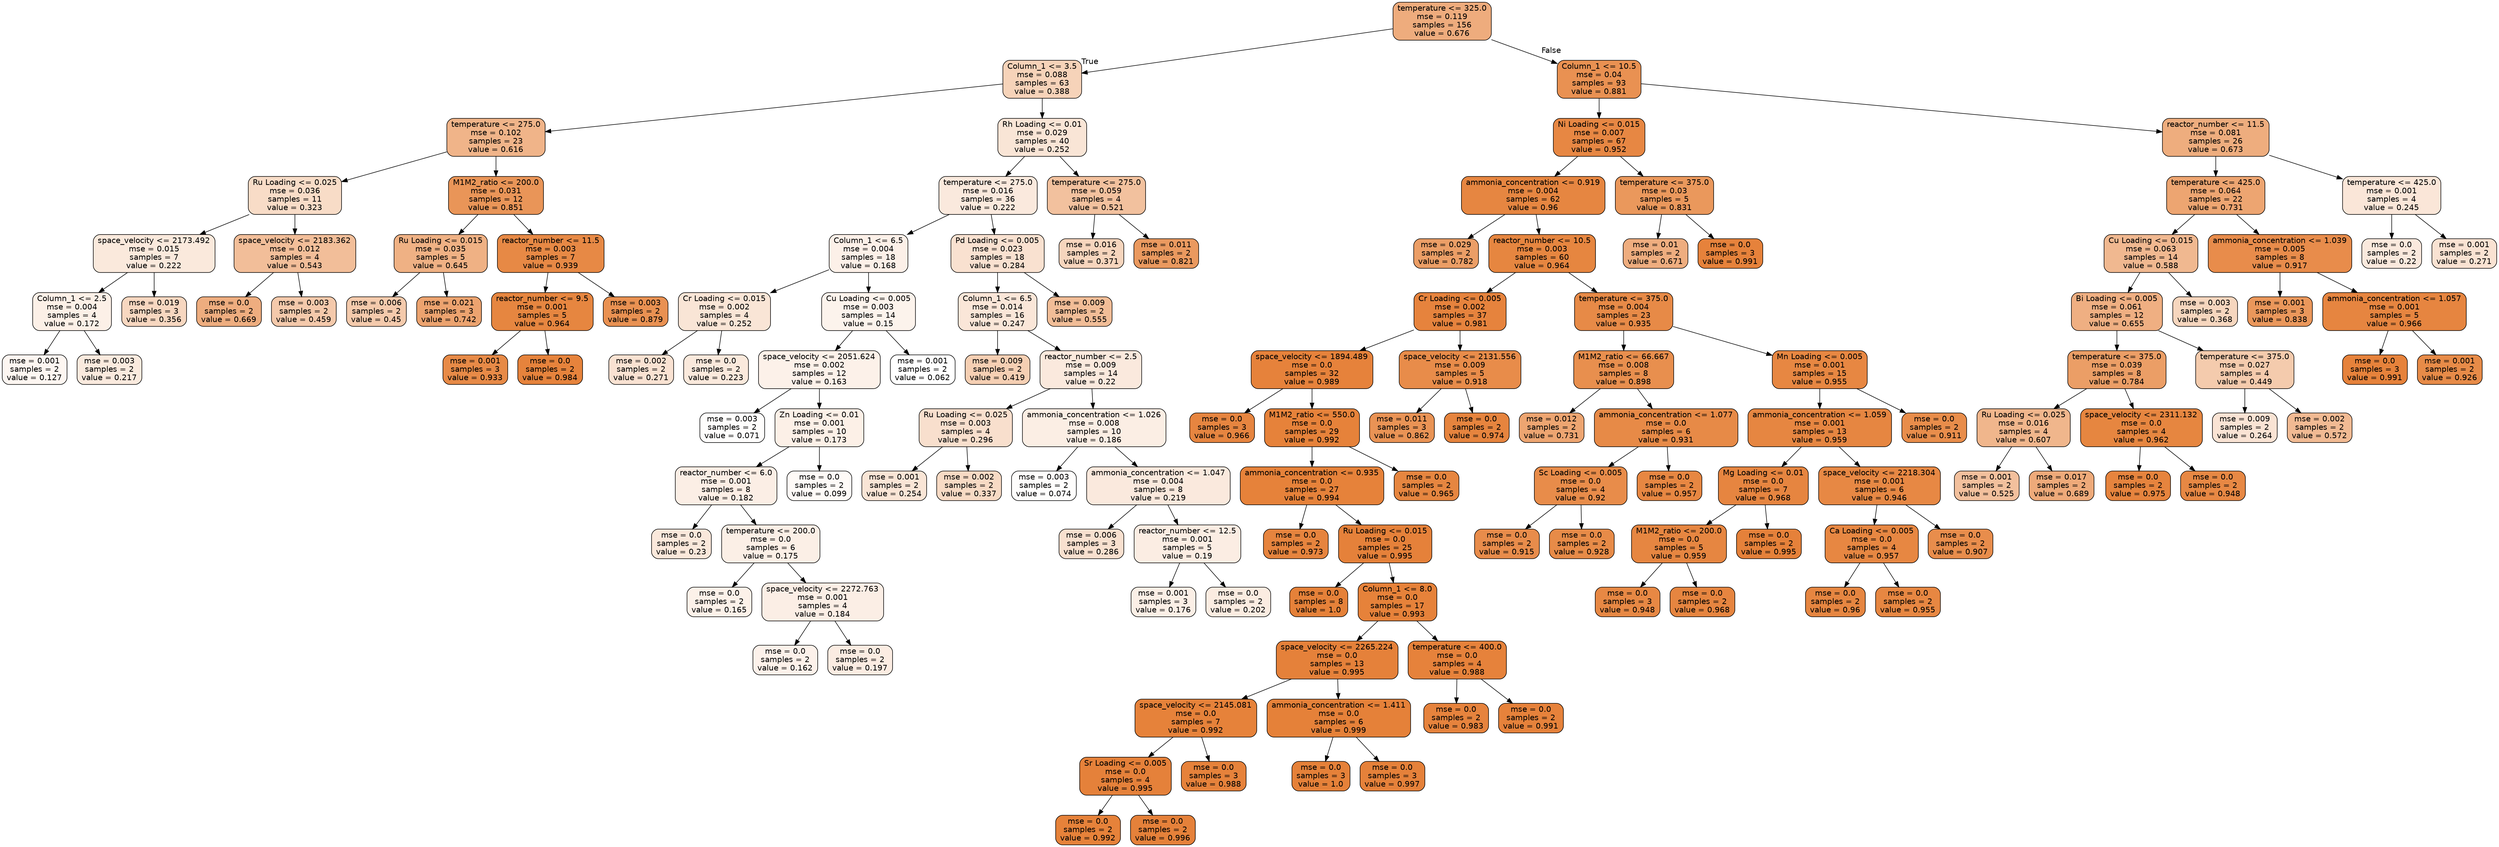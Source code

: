 digraph Tree {
node [shape=box, style="filled, rounded", color="black", fontname=helvetica] ;
edge [fontname=helvetica] ;
0 [label="temperature <= 325.0\nmse = 0.119\nsamples = 156\nvalue = 0.676", fillcolor="#e58139a7"] ;
1 [label="Column_1 <= 3.5\nmse = 0.088\nsamples = 63\nvalue = 0.388", fillcolor="#e5813959"] ;
0 -> 1 [labeldistance=2.5, labelangle=45, headlabel="True"] ;
2 [label="temperature <= 275.0\nmse = 0.102\nsamples = 23\nvalue = 0.616", fillcolor="#e5813997"] ;
1 -> 2 ;
3 [label="Ru Loading <= 0.025\nmse = 0.036\nsamples = 11\nvalue = 0.323", fillcolor="#e5813947"] ;
2 -> 3 ;
4 [label="space_velocity <= 2173.492\nmse = 0.015\nsamples = 7\nvalue = 0.222", fillcolor="#e581392c"] ;
3 -> 4 ;
5 [label="Column_1 <= 2.5\nmse = 0.004\nsamples = 4\nvalue = 0.172", fillcolor="#e581391e"] ;
4 -> 5 ;
6 [label="mse = 0.001\nsamples = 2\nvalue = 0.127", fillcolor="#e5813912"] ;
5 -> 6 ;
7 [label="mse = 0.003\nsamples = 2\nvalue = 0.217", fillcolor="#e581392a"] ;
5 -> 7 ;
8 [label="mse = 0.019\nsamples = 3\nvalue = 0.356", fillcolor="#e5813950"] ;
4 -> 8 ;
9 [label="space_velocity <= 2183.362\nmse = 0.012\nsamples = 4\nvalue = 0.543", fillcolor="#e5813983"] ;
3 -> 9 ;
10 [label="mse = 0.0\nsamples = 2\nvalue = 0.669", fillcolor="#e58139a5"] ;
9 -> 10 ;
11 [label="mse = 0.003\nsamples = 2\nvalue = 0.459", fillcolor="#e581396c"] ;
9 -> 11 ;
12 [label="M1M2_ratio <= 200.0\nmse = 0.031\nsamples = 12\nvalue = 0.851", fillcolor="#e58139d7"] ;
2 -> 12 ;
13 [label="Ru Loading <= 0.015\nmse = 0.035\nsamples = 5\nvalue = 0.645", fillcolor="#e581399e"] ;
12 -> 13 ;
14 [label="mse = 0.006\nsamples = 2\nvalue = 0.45", fillcolor="#e581396a"] ;
13 -> 14 ;
15 [label="mse = 0.021\nsamples = 3\nvalue = 0.742", fillcolor="#e58139b9"] ;
13 -> 15 ;
16 [label="reactor_number <= 11.5\nmse = 0.003\nsamples = 7\nvalue = 0.939", fillcolor="#e58139ef"] ;
12 -> 16 ;
17 [label="reactor_number <= 9.5\nmse = 0.001\nsamples = 5\nvalue = 0.964", fillcolor="#e58139f5"] ;
16 -> 17 ;
18 [label="mse = 0.001\nsamples = 3\nvalue = 0.933", fillcolor="#e58139ed"] ;
17 -> 18 ;
19 [label="mse = 0.0\nsamples = 2\nvalue = 0.984", fillcolor="#e58139fb"] ;
17 -> 19 ;
20 [label="mse = 0.003\nsamples = 2\nvalue = 0.879", fillcolor="#e58139de"] ;
16 -> 20 ;
21 [label="Rh Loading <= 0.01\nmse = 0.029\nsamples = 40\nvalue = 0.252", fillcolor="#e5813934"] ;
1 -> 21 ;
22 [label="temperature <= 275.0\nmse = 0.016\nsamples = 36\nvalue = 0.222", fillcolor="#e581392b"] ;
21 -> 22 ;
23 [label="Column_1 <= 6.5\nmse = 0.004\nsamples = 18\nvalue = 0.168", fillcolor="#e581391d"] ;
22 -> 23 ;
24 [label="Cr Loading <= 0.015\nmse = 0.002\nsamples = 4\nvalue = 0.252", fillcolor="#e5813934"] ;
23 -> 24 ;
25 [label="mse = 0.002\nsamples = 2\nvalue = 0.271", fillcolor="#e5813939"] ;
24 -> 25 ;
26 [label="mse = 0.0\nsamples = 2\nvalue = 0.223", fillcolor="#e581392c"] ;
24 -> 26 ;
27 [label="Cu Loading <= 0.005\nmse = 0.003\nsamples = 14\nvalue = 0.15", fillcolor="#e5813918"] ;
23 -> 27 ;
28 [label="space_velocity <= 2051.624\nmse = 0.002\nsamples = 12\nvalue = 0.163", fillcolor="#e581391c"] ;
27 -> 28 ;
29 [label="mse = 0.003\nsamples = 2\nvalue = 0.071", fillcolor="#e5813903"] ;
28 -> 29 ;
30 [label="Zn Loading <= 0.01\nmse = 0.001\nsamples = 10\nvalue = 0.173", fillcolor="#e581391e"] ;
28 -> 30 ;
31 [label="reactor_number <= 6.0\nmse = 0.001\nsamples = 8\nvalue = 0.182", fillcolor="#e5813921"] ;
30 -> 31 ;
32 [label="mse = 0.0\nsamples = 2\nvalue = 0.23", fillcolor="#e581392e"] ;
31 -> 32 ;
33 [label="temperature <= 200.0\nmse = 0.0\nsamples = 6\nvalue = 0.175", fillcolor="#e581391f"] ;
31 -> 33 ;
34 [label="mse = 0.0\nsamples = 2\nvalue = 0.165", fillcolor="#e581391c"] ;
33 -> 34 ;
35 [label="space_velocity <= 2272.763\nmse = 0.001\nsamples = 4\nvalue = 0.184", fillcolor="#e5813921"] ;
33 -> 35 ;
36 [label="mse = 0.0\nsamples = 2\nvalue = 0.162", fillcolor="#e581391b"] ;
35 -> 36 ;
37 [label="mse = 0.0\nsamples = 2\nvalue = 0.197", fillcolor="#e5813925"] ;
35 -> 37 ;
38 [label="mse = 0.0\nsamples = 2\nvalue = 0.099", fillcolor="#e581390a"] ;
30 -> 38 ;
39 [label="mse = 0.001\nsamples = 2\nvalue = 0.062", fillcolor="#e5813900"] ;
27 -> 39 ;
40 [label="Pd Loading <= 0.005\nmse = 0.023\nsamples = 18\nvalue = 0.284", fillcolor="#e581393c"] ;
22 -> 40 ;
41 [label="Column_1 <= 6.5\nmse = 0.014\nsamples = 16\nvalue = 0.247", fillcolor="#e5813932"] ;
40 -> 41 ;
42 [label="mse = 0.009\nsamples = 2\nvalue = 0.419", fillcolor="#e5813961"] ;
41 -> 42 ;
43 [label="reactor_number <= 2.5\nmse = 0.009\nsamples = 14\nvalue = 0.22", fillcolor="#e581392b"] ;
41 -> 43 ;
44 [label="Ru Loading <= 0.025\nmse = 0.003\nsamples = 4\nvalue = 0.296", fillcolor="#e5813940"] ;
43 -> 44 ;
45 [label="mse = 0.001\nsamples = 2\nvalue = 0.254", fillcolor="#e5813934"] ;
44 -> 45 ;
46 [label="mse = 0.002\nsamples = 2\nvalue = 0.337", fillcolor="#e581394b"] ;
44 -> 46 ;
47 [label="ammonia_concentration <= 1.026\nmse = 0.008\nsamples = 10\nvalue = 0.186", fillcolor="#e5813922"] ;
43 -> 47 ;
48 [label="mse = 0.003\nsamples = 2\nvalue = 0.074", fillcolor="#e5813903"] ;
47 -> 48 ;
49 [label="ammonia_concentration <= 1.047\nmse = 0.004\nsamples = 8\nvalue = 0.219", fillcolor="#e581392b"] ;
47 -> 49 ;
50 [label="mse = 0.006\nsamples = 3\nvalue = 0.286", fillcolor="#e581393d"] ;
49 -> 50 ;
51 [label="reactor_number <= 12.5\nmse = 0.001\nsamples = 5\nvalue = 0.19", fillcolor="#e5813923"] ;
49 -> 51 ;
52 [label="mse = 0.001\nsamples = 3\nvalue = 0.176", fillcolor="#e581391f"] ;
51 -> 52 ;
53 [label="mse = 0.0\nsamples = 2\nvalue = 0.202", fillcolor="#e5813926"] ;
51 -> 53 ;
54 [label="mse = 0.009\nsamples = 2\nvalue = 0.555", fillcolor="#e5813986"] ;
40 -> 54 ;
55 [label="temperature <= 275.0\nmse = 0.059\nsamples = 4\nvalue = 0.521", fillcolor="#e581397d"] ;
21 -> 55 ;
56 [label="mse = 0.016\nsamples = 2\nvalue = 0.371", fillcolor="#e5813954"] ;
55 -> 56 ;
57 [label="mse = 0.011\nsamples = 2\nvalue = 0.821", fillcolor="#e58139ce"] ;
55 -> 57 ;
58 [label="Column_1 <= 10.5\nmse = 0.04\nsamples = 93\nvalue = 0.881", fillcolor="#e58139df"] ;
0 -> 58 [labeldistance=2.5, labelangle=-45, headlabel="False"] ;
59 [label="Ni Loading <= 0.015\nmse = 0.007\nsamples = 67\nvalue = 0.952", fillcolor="#e58139f2"] ;
58 -> 59 ;
60 [label="ammonia_concentration <= 0.919\nmse = 0.004\nsamples = 62\nvalue = 0.96", fillcolor="#e58139f4"] ;
59 -> 60 ;
61 [label="mse = 0.029\nsamples = 2\nvalue = 0.782", fillcolor="#e58139c4"] ;
60 -> 61 ;
62 [label="reactor_number <= 10.5\nmse = 0.003\nsamples = 60\nvalue = 0.964", fillcolor="#e58139f5"] ;
60 -> 62 ;
63 [label="Cr Loading <= 0.005\nmse = 0.002\nsamples = 37\nvalue = 0.981", fillcolor="#e58139fa"] ;
62 -> 63 ;
64 [label="space_velocity <= 1894.489\nmse = 0.0\nsamples = 32\nvalue = 0.989", fillcolor="#e58139fc"] ;
63 -> 64 ;
65 [label="mse = 0.0\nsamples = 3\nvalue = 0.966", fillcolor="#e58139f6"] ;
64 -> 65 ;
66 [label="M1M2_ratio <= 550.0\nmse = 0.0\nsamples = 29\nvalue = 0.992", fillcolor="#e58139fd"] ;
64 -> 66 ;
67 [label="ammonia_concentration <= 0.935\nmse = 0.0\nsamples = 27\nvalue = 0.994", fillcolor="#e58139fd"] ;
66 -> 67 ;
68 [label="mse = 0.0\nsamples = 2\nvalue = 0.973", fillcolor="#e58139f8"] ;
67 -> 68 ;
69 [label="Ru Loading <= 0.015\nmse = 0.0\nsamples = 25\nvalue = 0.995", fillcolor="#e58139fe"] ;
67 -> 69 ;
70 [label="mse = 0.0\nsamples = 8\nvalue = 1.0", fillcolor="#e58139ff"] ;
69 -> 70 ;
71 [label="Column_1 <= 8.0\nmse = 0.0\nsamples = 17\nvalue = 0.993", fillcolor="#e58139fd"] ;
69 -> 71 ;
72 [label="space_velocity <= 2265.224\nmse = 0.0\nsamples = 13\nvalue = 0.995", fillcolor="#e58139fe"] ;
71 -> 72 ;
73 [label="space_velocity <= 2145.081\nmse = 0.0\nsamples = 7\nvalue = 0.992", fillcolor="#e58139fd"] ;
72 -> 73 ;
74 [label="Sr Loading <= 0.005\nmse = 0.0\nsamples = 4\nvalue = 0.995", fillcolor="#e58139fe"] ;
73 -> 74 ;
75 [label="mse = 0.0\nsamples = 2\nvalue = 0.992", fillcolor="#e58139fd"] ;
74 -> 75 ;
76 [label="mse = 0.0\nsamples = 2\nvalue = 0.996", fillcolor="#e58139fe"] ;
74 -> 76 ;
77 [label="mse = 0.0\nsamples = 3\nvalue = 0.988", fillcolor="#e58139fc"] ;
73 -> 77 ;
78 [label="ammonia_concentration <= 1.411\nmse = 0.0\nsamples = 6\nvalue = 0.999", fillcolor="#e58139ff"] ;
72 -> 78 ;
79 [label="mse = 0.0\nsamples = 3\nvalue = 1.0", fillcolor="#e58139ff"] ;
78 -> 79 ;
80 [label="mse = 0.0\nsamples = 3\nvalue = 0.997", fillcolor="#e58139fe"] ;
78 -> 80 ;
81 [label="temperature <= 400.0\nmse = 0.0\nsamples = 4\nvalue = 0.988", fillcolor="#e58139fc"] ;
71 -> 81 ;
82 [label="mse = 0.0\nsamples = 2\nvalue = 0.983", fillcolor="#e58139fa"] ;
81 -> 82 ;
83 [label="mse = 0.0\nsamples = 2\nvalue = 0.991", fillcolor="#e58139fc"] ;
81 -> 83 ;
84 [label="mse = 0.0\nsamples = 2\nvalue = 0.965", fillcolor="#e58139f5"] ;
66 -> 84 ;
85 [label="space_velocity <= 2131.556\nmse = 0.009\nsamples = 5\nvalue = 0.918", fillcolor="#e58139e9"] ;
63 -> 85 ;
86 [label="mse = 0.011\nsamples = 3\nvalue = 0.862", fillcolor="#e58139da"] ;
85 -> 86 ;
87 [label="mse = 0.0\nsamples = 2\nvalue = 0.974", fillcolor="#e58139f8"] ;
85 -> 87 ;
88 [label="temperature <= 375.0\nmse = 0.004\nsamples = 23\nvalue = 0.935", fillcolor="#e58139ed"] ;
62 -> 88 ;
89 [label="M1M2_ratio <= 66.667\nmse = 0.008\nsamples = 8\nvalue = 0.898", fillcolor="#e58139e3"] ;
88 -> 89 ;
90 [label="mse = 0.012\nsamples = 2\nvalue = 0.731", fillcolor="#e58139b6"] ;
89 -> 90 ;
91 [label="ammonia_concentration <= 1.077\nmse = 0.0\nsamples = 6\nvalue = 0.931", fillcolor="#e58139ec"] ;
89 -> 91 ;
92 [label="Sc Loading <= 0.005\nmse = 0.0\nsamples = 4\nvalue = 0.92", fillcolor="#e58139e9"] ;
91 -> 92 ;
93 [label="mse = 0.0\nsamples = 2\nvalue = 0.915", fillcolor="#e58139e8"] ;
92 -> 93 ;
94 [label="mse = 0.0\nsamples = 2\nvalue = 0.928", fillcolor="#e58139eb"] ;
92 -> 94 ;
95 [label="mse = 0.0\nsamples = 2\nvalue = 0.957", fillcolor="#e58139f3"] ;
91 -> 95 ;
96 [label="Mn Loading <= 0.005\nmse = 0.001\nsamples = 15\nvalue = 0.955", fillcolor="#e58139f3"] ;
88 -> 96 ;
97 [label="ammonia_concentration <= 1.059\nmse = 0.001\nsamples = 13\nvalue = 0.959", fillcolor="#e58139f4"] ;
96 -> 97 ;
98 [label="Mg Loading <= 0.01\nmse = 0.0\nsamples = 7\nvalue = 0.968", fillcolor="#e58139f6"] ;
97 -> 98 ;
99 [label="M1M2_ratio <= 200.0\nmse = 0.0\nsamples = 5\nvalue = 0.959", fillcolor="#e58139f4"] ;
98 -> 99 ;
100 [label="mse = 0.0\nsamples = 3\nvalue = 0.948", fillcolor="#e58139f1"] ;
99 -> 100 ;
101 [label="mse = 0.0\nsamples = 2\nvalue = 0.968", fillcolor="#e58139f6"] ;
99 -> 101 ;
102 [label="mse = 0.0\nsamples = 2\nvalue = 0.995", fillcolor="#e58139fe"] ;
98 -> 102 ;
103 [label="space_velocity <= 2218.304\nmse = 0.001\nsamples = 6\nvalue = 0.946", fillcolor="#e58139f0"] ;
97 -> 103 ;
104 [label="Ca Loading <= 0.005\nmse = 0.0\nsamples = 4\nvalue = 0.957", fillcolor="#e58139f3"] ;
103 -> 104 ;
105 [label="mse = 0.0\nsamples = 2\nvalue = 0.96", fillcolor="#e58139f4"] ;
104 -> 105 ;
106 [label="mse = 0.0\nsamples = 2\nvalue = 0.955", fillcolor="#e58139f3"] ;
104 -> 106 ;
107 [label="mse = 0.0\nsamples = 2\nvalue = 0.907", fillcolor="#e58139e6"] ;
103 -> 107 ;
108 [label="mse = 0.0\nsamples = 2\nvalue = 0.911", fillcolor="#e58139e7"] ;
96 -> 108 ;
109 [label="temperature <= 375.0\nmse = 0.03\nsamples = 5\nvalue = 0.831", fillcolor="#e58139d1"] ;
59 -> 109 ;
110 [label="mse = 0.01\nsamples = 2\nvalue = 0.671", fillcolor="#e58139a5"] ;
109 -> 110 ;
111 [label="mse = 0.0\nsamples = 3\nvalue = 0.991", fillcolor="#e58139fc"] ;
109 -> 111 ;
112 [label="reactor_number <= 11.5\nmse = 0.081\nsamples = 26\nvalue = 0.673", fillcolor="#e58139a6"] ;
58 -> 112 ;
113 [label="temperature <= 425.0\nmse = 0.064\nsamples = 22\nvalue = 0.731", fillcolor="#e58139b6"] ;
112 -> 113 ;
114 [label="Cu Loading <= 0.015\nmse = 0.063\nsamples = 14\nvalue = 0.588", fillcolor="#e581398f"] ;
113 -> 114 ;
115 [label="Bi Loading <= 0.005\nmse = 0.061\nsamples = 12\nvalue = 0.655", fillcolor="#e58139a1"] ;
114 -> 115 ;
116 [label="temperature <= 375.0\nmse = 0.039\nsamples = 8\nvalue = 0.784", fillcolor="#e58139c4"] ;
115 -> 116 ;
117 [label="Ru Loading <= 0.025\nmse = 0.016\nsamples = 4\nvalue = 0.607", fillcolor="#e5813994"] ;
116 -> 117 ;
118 [label="mse = 0.001\nsamples = 2\nvalue = 0.525", fillcolor="#e581397e"] ;
117 -> 118 ;
119 [label="mse = 0.017\nsamples = 2\nvalue = 0.689", fillcolor="#e58139ab"] ;
117 -> 119 ;
120 [label="space_velocity <= 2311.132\nmse = 0.0\nsamples = 4\nvalue = 0.962", fillcolor="#e58139f5"] ;
116 -> 120 ;
121 [label="mse = 0.0\nsamples = 2\nvalue = 0.975", fillcolor="#e58139f8"] ;
120 -> 121 ;
122 [label="mse = 0.0\nsamples = 2\nvalue = 0.948", fillcolor="#e58139f1"] ;
120 -> 122 ;
123 [label="temperature <= 375.0\nmse = 0.027\nsamples = 4\nvalue = 0.449", fillcolor="#e5813969"] ;
115 -> 123 ;
124 [label="mse = 0.009\nsamples = 2\nvalue = 0.264", fillcolor="#e5813937"] ;
123 -> 124 ;
125 [label="mse = 0.002\nsamples = 2\nvalue = 0.572", fillcolor="#e581398b"] ;
123 -> 125 ;
126 [label="mse = 0.003\nsamples = 2\nvalue = 0.368", fillcolor="#e5813953"] ;
114 -> 126 ;
127 [label="ammonia_concentration <= 1.039\nmse = 0.005\nsamples = 8\nvalue = 0.917", fillcolor="#e58139e8"] ;
113 -> 127 ;
128 [label="mse = 0.001\nsamples = 3\nvalue = 0.838", fillcolor="#e58139d3"] ;
127 -> 128 ;
129 [label="ammonia_concentration <= 1.057\nmse = 0.001\nsamples = 5\nvalue = 0.966", fillcolor="#e58139f6"] ;
127 -> 129 ;
130 [label="mse = 0.0\nsamples = 3\nvalue = 0.991", fillcolor="#e58139fc"] ;
129 -> 130 ;
131 [label="mse = 0.001\nsamples = 2\nvalue = 0.926", fillcolor="#e58139eb"] ;
129 -> 131 ;
132 [label="temperature <= 425.0\nmse = 0.001\nsamples = 4\nvalue = 0.245", fillcolor="#e5813932"] ;
112 -> 132 ;
133 [label="mse = 0.0\nsamples = 2\nvalue = 0.22", fillcolor="#e581392b"] ;
132 -> 133 ;
134 [label="mse = 0.001\nsamples = 2\nvalue = 0.271", fillcolor="#e5813939"] ;
132 -> 134 ;
}
